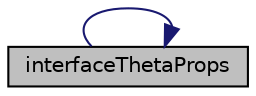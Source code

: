 digraph "interfaceThetaProps"
{
  bgcolor="transparent";
  edge [fontname="Helvetica",fontsize="10",labelfontname="Helvetica",labelfontsize="10"];
  node [fontname="Helvetica",fontsize="10",shape=record];
  rankdir="LR";
  Node13 [label="interfaceThetaProps",height=0.2,width=0.4,color="black", fillcolor="grey75", style="filled", fontcolor="black"];
  Node13 -> Node13 [color="midnightblue",fontsize="10",style="solid",fontname="Helvetica"];
}
